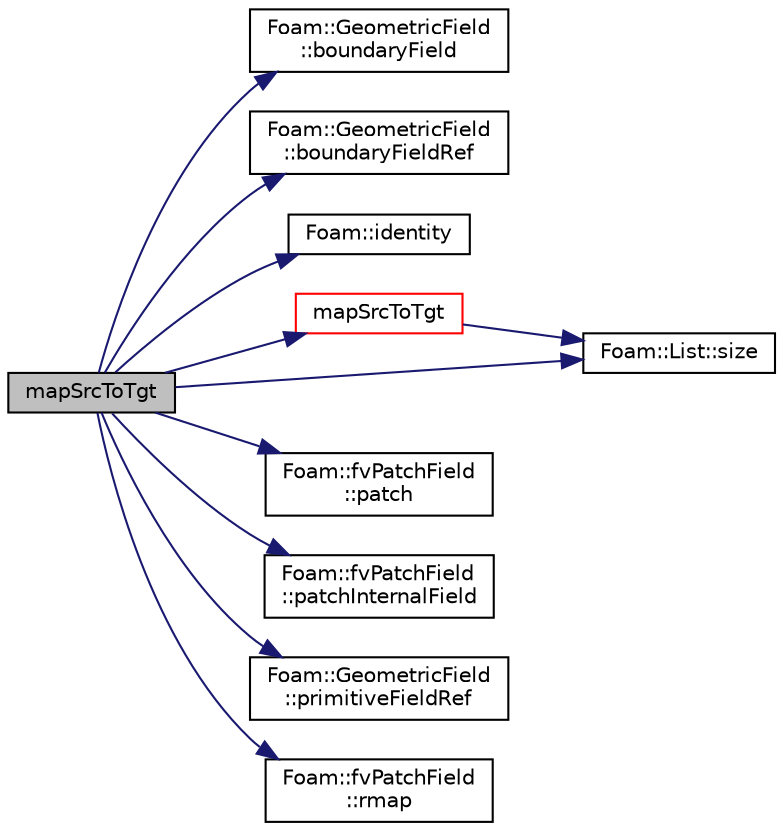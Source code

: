 digraph "mapSrcToTgt"
{
  bgcolor="transparent";
  edge [fontname="Helvetica",fontsize="10",labelfontname="Helvetica",labelfontsize="10"];
  node [fontname="Helvetica",fontsize="10",shape=record];
  rankdir="LR";
  Node657 [label="mapSrcToTgt",height=0.2,width=0.4,color="black", fillcolor="grey75", style="filled", fontcolor="black"];
  Node657 -> Node658 [color="midnightblue",fontsize="10",style="solid",fontname="Helvetica"];
  Node658 [label="Foam::GeometricField\l::boundaryField",height=0.2,width=0.4,color="black",URL="$a23249.html#a9ff7de36fba06b4f4f77a75142ad72b6",tooltip="Return const-reference to the boundary field. "];
  Node657 -> Node659 [color="midnightblue",fontsize="10",style="solid",fontname="Helvetica"];
  Node659 [label="Foam::GeometricField\l::boundaryFieldRef",height=0.2,width=0.4,color="black",URL="$a23249.html#af3831c9fea9f6ae7532a6d57cc67c959",tooltip="Return a reference to the boundary field. "];
  Node657 -> Node660 [color="midnightblue",fontsize="10",style="solid",fontname="Helvetica"];
  Node660 [label="Foam::identity",height=0.2,width=0.4,color="black",URL="$a21851.html#a36af96cb841435845fffb4fe69208490",tooltip="Create identity map (map[i] == i) of given length. "];
  Node657 -> Node661 [color="midnightblue",fontsize="10",style="solid",fontname="Helvetica"];
  Node661 [label="mapSrcToTgt",height=0.2,width=0.4,color="red",URL="$a30521.html#ac935fc9d304794e8b1a89805404df6ee",tooltip="Map field from src to tgt mesh with defined operation. "];
  Node661 -> Node708 [color="midnightblue",fontsize="10",style="solid",fontname="Helvetica"];
  Node708 [label="Foam::List::size",height=0.2,width=0.4,color="black",URL="$a26833.html#a8a5f6fa29bd4b500caf186f60245b384",tooltip="Override size to be inconsistent with allocated storage. "];
  Node657 -> Node710 [color="midnightblue",fontsize="10",style="solid",fontname="Helvetica"];
  Node710 [label="Foam::fvPatchField\l::patch",height=0.2,width=0.4,color="black",URL="$a23169.html#aca0923a4611f6166ffd8fa14d81864a4",tooltip="Return patch. "];
  Node657 -> Node711 [color="midnightblue",fontsize="10",style="solid",fontname="Helvetica"];
  Node711 [label="Foam::fvPatchField\l::patchInternalField",height=0.2,width=0.4,color="black",URL="$a23169.html#a3b74a67629ed67899295ec63e8f9ae84",tooltip="Return internal field next to patch as patch field. "];
  Node657 -> Node712 [color="midnightblue",fontsize="10",style="solid",fontname="Helvetica"];
  Node712 [label="Foam::GeometricField\l::primitiveFieldRef",height=0.2,width=0.4,color="black",URL="$a23249.html#a1c19f056796aa3c294dccefee1f7d26d",tooltip="Return a reference to the internal field. "];
  Node657 -> Node713 [color="midnightblue",fontsize="10",style="solid",fontname="Helvetica"];
  Node713 [label="Foam::fvPatchField\l::rmap",height=0.2,width=0.4,color="black",URL="$a23169.html#abe233fd0f00c5f2012c2a8f57f20f5cb",tooltip="Reverse map the given fvPatchField onto this fvPatchField. "];
  Node657 -> Node708 [color="midnightblue",fontsize="10",style="solid",fontname="Helvetica"];
}
